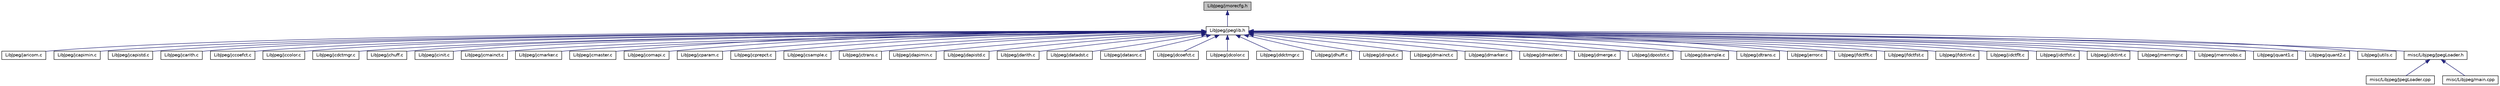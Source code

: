 digraph "LibJpeg/jmorecfg.h"
{
 // LATEX_PDF_SIZE
  bgcolor="transparent";
  edge [fontname="Helvetica",fontsize="10",labelfontname="Helvetica",labelfontsize="10"];
  node [fontname="Helvetica",fontsize="10",shape=record];
  Node1 [label="LibJpeg/jmorecfg.h",height=0.2,width=0.4,color="black", fillcolor="grey75", style="filled", fontcolor="black",tooltip=" "];
  Node1 -> Node2 [dir="back",color="midnightblue",fontsize="10",style="solid"];
  Node2 [label="LibJpeg/jpeglib.h",height=0.2,width=0.4,color="black",URL="$jpeglib_8h.html",tooltip=" "];
  Node2 -> Node3 [dir="back",color="midnightblue",fontsize="10",style="solid"];
  Node3 [label="LibJpeg/jaricom.c",height=0.2,width=0.4,color="black",URL="$jaricom_8c.html",tooltip=" "];
  Node2 -> Node4 [dir="back",color="midnightblue",fontsize="10",style="solid"];
  Node4 [label="LibJpeg/jcapimin.c",height=0.2,width=0.4,color="black",URL="$jcapimin_8c.html",tooltip=" "];
  Node2 -> Node5 [dir="back",color="midnightblue",fontsize="10",style="solid"];
  Node5 [label="LibJpeg/jcapistd.c",height=0.2,width=0.4,color="black",URL="$jcapistd_8c.html",tooltip=" "];
  Node2 -> Node6 [dir="back",color="midnightblue",fontsize="10",style="solid"];
  Node6 [label="LibJpeg/jcarith.c",height=0.2,width=0.4,color="black",URL="$jcarith_8c.html",tooltip=" "];
  Node2 -> Node7 [dir="back",color="midnightblue",fontsize="10",style="solid"];
  Node7 [label="LibJpeg/jccoefct.c",height=0.2,width=0.4,color="black",URL="$jccoefct_8c.html",tooltip=" "];
  Node2 -> Node8 [dir="back",color="midnightblue",fontsize="10",style="solid"];
  Node8 [label="LibJpeg/jccolor.c",height=0.2,width=0.4,color="black",URL="$jccolor_8c.html",tooltip=" "];
  Node2 -> Node9 [dir="back",color="midnightblue",fontsize="10",style="solid"];
  Node9 [label="LibJpeg/jcdctmgr.c",height=0.2,width=0.4,color="black",URL="$jcdctmgr_8c.html",tooltip=" "];
  Node2 -> Node10 [dir="back",color="midnightblue",fontsize="10",style="solid"];
  Node10 [label="LibJpeg/jchuff.c",height=0.2,width=0.4,color="black",URL="$jchuff_8c.html",tooltip=" "];
  Node2 -> Node11 [dir="back",color="midnightblue",fontsize="10",style="solid"];
  Node11 [label="LibJpeg/jcinit.c",height=0.2,width=0.4,color="black",URL="$jcinit_8c.html",tooltip=" "];
  Node2 -> Node12 [dir="back",color="midnightblue",fontsize="10",style="solid"];
  Node12 [label="LibJpeg/jcmainct.c",height=0.2,width=0.4,color="black",URL="$jcmainct_8c.html",tooltip=" "];
  Node2 -> Node13 [dir="back",color="midnightblue",fontsize="10",style="solid"];
  Node13 [label="LibJpeg/jcmarker.c",height=0.2,width=0.4,color="black",URL="$jcmarker_8c.html",tooltip=" "];
  Node2 -> Node14 [dir="back",color="midnightblue",fontsize="10",style="solid"];
  Node14 [label="LibJpeg/jcmaster.c",height=0.2,width=0.4,color="black",URL="$jcmaster_8c.html",tooltip=" "];
  Node2 -> Node15 [dir="back",color="midnightblue",fontsize="10",style="solid"];
  Node15 [label="LibJpeg/jcomapi.c",height=0.2,width=0.4,color="black",URL="$jcomapi_8c.html",tooltip=" "];
  Node2 -> Node16 [dir="back",color="midnightblue",fontsize="10",style="solid"];
  Node16 [label="LibJpeg/jcparam.c",height=0.2,width=0.4,color="black",URL="$jcparam_8c.html",tooltip=" "];
  Node2 -> Node17 [dir="back",color="midnightblue",fontsize="10",style="solid"];
  Node17 [label="LibJpeg/jcprepct.c",height=0.2,width=0.4,color="black",URL="$jcprepct_8c.html",tooltip=" "];
  Node2 -> Node18 [dir="back",color="midnightblue",fontsize="10",style="solid"];
  Node18 [label="LibJpeg/jcsample.c",height=0.2,width=0.4,color="black",URL="$jcsample_8c.html",tooltip=" "];
  Node2 -> Node19 [dir="back",color="midnightblue",fontsize="10",style="solid"];
  Node19 [label="LibJpeg/jctrans.c",height=0.2,width=0.4,color="black",URL="$jctrans_8c.html",tooltip=" "];
  Node2 -> Node20 [dir="back",color="midnightblue",fontsize="10",style="solid"];
  Node20 [label="LibJpeg/jdapimin.c",height=0.2,width=0.4,color="black",URL="$jdapimin_8c.html",tooltip=" "];
  Node2 -> Node21 [dir="back",color="midnightblue",fontsize="10",style="solid"];
  Node21 [label="LibJpeg/jdapistd.c",height=0.2,width=0.4,color="black",URL="$jdapistd_8c.html",tooltip=" "];
  Node2 -> Node22 [dir="back",color="midnightblue",fontsize="10",style="solid"];
  Node22 [label="LibJpeg/jdarith.c",height=0.2,width=0.4,color="black",URL="$jdarith_8c.html",tooltip=" "];
  Node2 -> Node23 [dir="back",color="midnightblue",fontsize="10",style="solid"];
  Node23 [label="LibJpeg/jdatadst.c",height=0.2,width=0.4,color="black",URL="$jdatadst_8c.html",tooltip=" "];
  Node2 -> Node24 [dir="back",color="midnightblue",fontsize="10",style="solid"];
  Node24 [label="LibJpeg/jdatasrc.c",height=0.2,width=0.4,color="black",URL="$jdatasrc_8c.html",tooltip=" "];
  Node2 -> Node25 [dir="back",color="midnightblue",fontsize="10",style="solid"];
  Node25 [label="LibJpeg/jdcoefct.c",height=0.2,width=0.4,color="black",URL="$jdcoefct_8c.html",tooltip=" "];
  Node2 -> Node26 [dir="back",color="midnightblue",fontsize="10",style="solid"];
  Node26 [label="LibJpeg/jdcolor.c",height=0.2,width=0.4,color="black",URL="$jdcolor_8c.html",tooltip=" "];
  Node2 -> Node27 [dir="back",color="midnightblue",fontsize="10",style="solid"];
  Node27 [label="LibJpeg/jddctmgr.c",height=0.2,width=0.4,color="black",URL="$jddctmgr_8c.html",tooltip=" "];
  Node2 -> Node28 [dir="back",color="midnightblue",fontsize="10",style="solid"];
  Node28 [label="LibJpeg/jdhuff.c",height=0.2,width=0.4,color="black",URL="$jdhuff_8c.html",tooltip=" "];
  Node2 -> Node29 [dir="back",color="midnightblue",fontsize="10",style="solid"];
  Node29 [label="LibJpeg/jdinput.c",height=0.2,width=0.4,color="black",URL="$jdinput_8c.html",tooltip=" "];
  Node2 -> Node30 [dir="back",color="midnightblue",fontsize="10",style="solid"];
  Node30 [label="LibJpeg/jdmainct.c",height=0.2,width=0.4,color="black",URL="$jdmainct_8c.html",tooltip=" "];
  Node2 -> Node31 [dir="back",color="midnightblue",fontsize="10",style="solid"];
  Node31 [label="LibJpeg/jdmarker.c",height=0.2,width=0.4,color="black",URL="$jdmarker_8c.html",tooltip=" "];
  Node2 -> Node32 [dir="back",color="midnightblue",fontsize="10",style="solid"];
  Node32 [label="LibJpeg/jdmaster.c",height=0.2,width=0.4,color="black",URL="$jdmaster_8c.html",tooltip=" "];
  Node2 -> Node33 [dir="back",color="midnightblue",fontsize="10",style="solid"];
  Node33 [label="LibJpeg/jdmerge.c",height=0.2,width=0.4,color="black",URL="$jdmerge_8c.html",tooltip=" "];
  Node2 -> Node34 [dir="back",color="midnightblue",fontsize="10",style="solid"];
  Node34 [label="LibJpeg/jdpostct.c",height=0.2,width=0.4,color="black",URL="$jdpostct_8c.html",tooltip=" "];
  Node2 -> Node35 [dir="back",color="midnightblue",fontsize="10",style="solid"];
  Node35 [label="LibJpeg/jdsample.c",height=0.2,width=0.4,color="black",URL="$jdsample_8c.html",tooltip=" "];
  Node2 -> Node36 [dir="back",color="midnightblue",fontsize="10",style="solid"];
  Node36 [label="LibJpeg/jdtrans.c",height=0.2,width=0.4,color="black",URL="$jdtrans_8c.html",tooltip=" "];
  Node2 -> Node37 [dir="back",color="midnightblue",fontsize="10",style="solid"];
  Node37 [label="LibJpeg/jerror.c",height=0.2,width=0.4,color="black",URL="$jerror_8c.html",tooltip=" "];
  Node2 -> Node38 [dir="back",color="midnightblue",fontsize="10",style="solid"];
  Node38 [label="LibJpeg/jfdctflt.c",height=0.2,width=0.4,color="black",URL="$jfdctflt_8c.html",tooltip=" "];
  Node2 -> Node39 [dir="back",color="midnightblue",fontsize="10",style="solid"];
  Node39 [label="LibJpeg/jfdctfst.c",height=0.2,width=0.4,color="black",URL="$jfdctfst_8c.html",tooltip=" "];
  Node2 -> Node40 [dir="back",color="midnightblue",fontsize="10",style="solid"];
  Node40 [label="LibJpeg/jfdctint.c",height=0.2,width=0.4,color="black",URL="$jfdctint_8c.html",tooltip=" "];
  Node2 -> Node41 [dir="back",color="midnightblue",fontsize="10",style="solid"];
  Node41 [label="LibJpeg/jidctflt.c",height=0.2,width=0.4,color="black",URL="$jidctflt_8c.html",tooltip=" "];
  Node2 -> Node42 [dir="back",color="midnightblue",fontsize="10",style="solid"];
  Node42 [label="LibJpeg/jidctfst.c",height=0.2,width=0.4,color="black",URL="$jidctfst_8c.html",tooltip=" "];
  Node2 -> Node43 [dir="back",color="midnightblue",fontsize="10",style="solid"];
  Node43 [label="LibJpeg/jidctint.c",height=0.2,width=0.4,color="black",URL="$jidctint_8c.html",tooltip=" "];
  Node2 -> Node44 [dir="back",color="midnightblue",fontsize="10",style="solid"];
  Node44 [label="LibJpeg/jmemmgr.c",height=0.2,width=0.4,color="black",URL="$jmemmgr_8c.html",tooltip=" "];
  Node2 -> Node45 [dir="back",color="midnightblue",fontsize="10",style="solid"];
  Node45 [label="LibJpeg/jmemnobs.c",height=0.2,width=0.4,color="black",URL="$jmemnobs_8c.html",tooltip=" "];
  Node2 -> Node46 [dir="back",color="midnightblue",fontsize="10",style="solid"];
  Node46 [label="LibJpeg/jquant1.c",height=0.2,width=0.4,color="black",URL="$jquant1_8c.html",tooltip=" "];
  Node2 -> Node47 [dir="back",color="midnightblue",fontsize="10",style="solid"];
  Node47 [label="LibJpeg/jquant2.c",height=0.2,width=0.4,color="black",URL="$jquant2_8c.html",tooltip=" "];
  Node2 -> Node48 [dir="back",color="midnightblue",fontsize="10",style="solid"];
  Node48 [label="LibJpeg/jutils.c",height=0.2,width=0.4,color="black",URL="$jutils_8c.html",tooltip=" "];
  Node2 -> Node49 [dir="back",color="midnightblue",fontsize="10",style="solid"];
  Node49 [label="misc/Libjpeg/JpegLoader.h",height=0.2,width=0.4,color="black",URL="$JpegLoader_8h.html",tooltip=" "];
  Node49 -> Node50 [dir="back",color="midnightblue",fontsize="10",style="solid"];
  Node50 [label="misc/Libjpeg/JpegLoader.cpp",height=0.2,width=0.4,color="black",URL="$JpegLoader_8cpp.html",tooltip=" "];
  Node49 -> Node51 [dir="back",color="midnightblue",fontsize="10",style="solid"];
  Node51 [label="misc/Libjpeg/main.cpp",height=0.2,width=0.4,color="black",URL="$misc_2Libjpeg_2main_8cpp.html",tooltip=" "];
}
